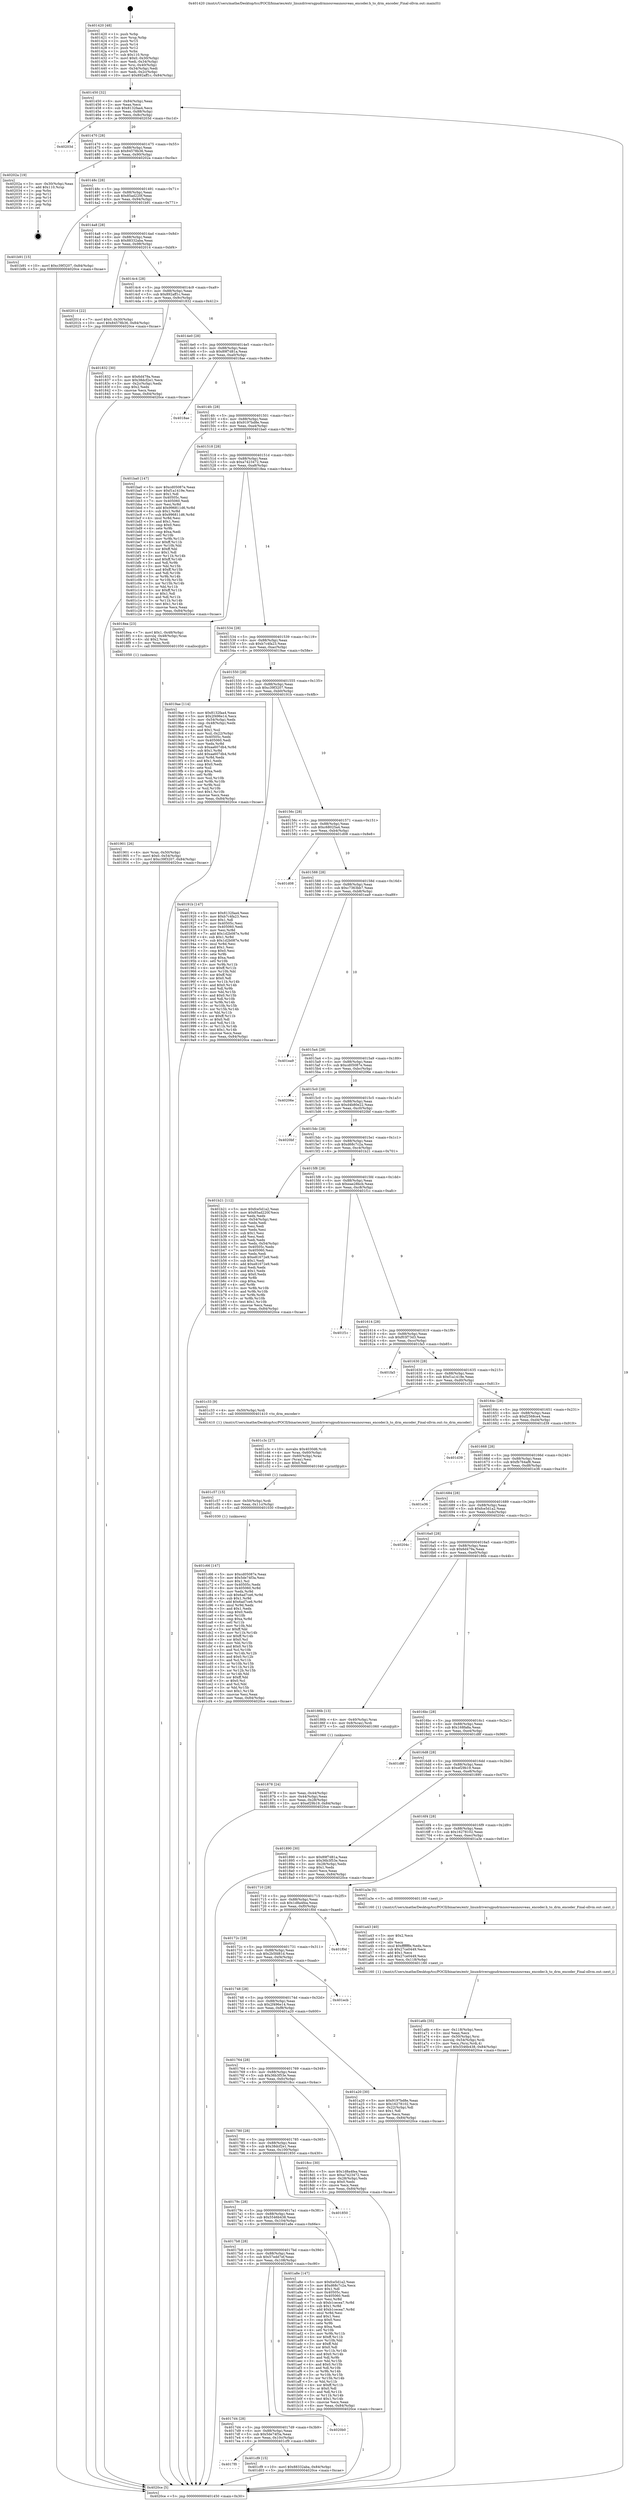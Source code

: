 digraph "0x401420" {
  label = "0x401420 (/mnt/c/Users/mathe/Desktop/tcc/POCII/binaries/extr_linuxdriversgpudrmnouveaunouveau_encoder.h_to_drm_encoder_Final-ollvm.out::main(0))"
  labelloc = "t"
  node[shape=record]

  Entry [label="",width=0.3,height=0.3,shape=circle,fillcolor=black,style=filled]
  "0x401450" [label="{
     0x401450 [32]\l
     | [instrs]\l
     &nbsp;&nbsp;0x401450 \<+6\>: mov -0x84(%rbp),%eax\l
     &nbsp;&nbsp;0x401456 \<+2\>: mov %eax,%ecx\l
     &nbsp;&nbsp;0x401458 \<+6\>: sub $0x8132faa4,%ecx\l
     &nbsp;&nbsp;0x40145e \<+6\>: mov %eax,-0x88(%rbp)\l
     &nbsp;&nbsp;0x401464 \<+6\>: mov %ecx,-0x8c(%rbp)\l
     &nbsp;&nbsp;0x40146a \<+6\>: je 000000000040203d \<main+0xc1d\>\l
  }"]
  "0x40203d" [label="{
     0x40203d\l
  }", style=dashed]
  "0x401470" [label="{
     0x401470 [28]\l
     | [instrs]\l
     &nbsp;&nbsp;0x401470 \<+5\>: jmp 0000000000401475 \<main+0x55\>\l
     &nbsp;&nbsp;0x401475 \<+6\>: mov -0x88(%rbp),%eax\l
     &nbsp;&nbsp;0x40147b \<+5\>: sub $0x84578b36,%eax\l
     &nbsp;&nbsp;0x401480 \<+6\>: mov %eax,-0x90(%rbp)\l
     &nbsp;&nbsp;0x401486 \<+6\>: je 000000000040202a \<main+0xc0a\>\l
  }"]
  Exit [label="",width=0.3,height=0.3,shape=circle,fillcolor=black,style=filled,peripheries=2]
  "0x40202a" [label="{
     0x40202a [19]\l
     | [instrs]\l
     &nbsp;&nbsp;0x40202a \<+3\>: mov -0x30(%rbp),%eax\l
     &nbsp;&nbsp;0x40202d \<+7\>: add $0x110,%rsp\l
     &nbsp;&nbsp;0x402034 \<+1\>: pop %rbx\l
     &nbsp;&nbsp;0x402035 \<+2\>: pop %r12\l
     &nbsp;&nbsp;0x402037 \<+2\>: pop %r14\l
     &nbsp;&nbsp;0x402039 \<+2\>: pop %r15\l
     &nbsp;&nbsp;0x40203b \<+1\>: pop %rbp\l
     &nbsp;&nbsp;0x40203c \<+1\>: ret\l
  }"]
  "0x40148c" [label="{
     0x40148c [28]\l
     | [instrs]\l
     &nbsp;&nbsp;0x40148c \<+5\>: jmp 0000000000401491 \<main+0x71\>\l
     &nbsp;&nbsp;0x401491 \<+6\>: mov -0x88(%rbp),%eax\l
     &nbsp;&nbsp;0x401497 \<+5\>: sub $0x85ad220f,%eax\l
     &nbsp;&nbsp;0x40149c \<+6\>: mov %eax,-0x94(%rbp)\l
     &nbsp;&nbsp;0x4014a2 \<+6\>: je 0000000000401b91 \<main+0x771\>\l
  }"]
  "0x4017f0" [label="{
     0x4017f0\l
  }", style=dashed]
  "0x401b91" [label="{
     0x401b91 [15]\l
     | [instrs]\l
     &nbsp;&nbsp;0x401b91 \<+10\>: movl $0xc39f3207,-0x84(%rbp)\l
     &nbsp;&nbsp;0x401b9b \<+5\>: jmp 00000000004020ce \<main+0xcae\>\l
  }"]
  "0x4014a8" [label="{
     0x4014a8 [28]\l
     | [instrs]\l
     &nbsp;&nbsp;0x4014a8 \<+5\>: jmp 00000000004014ad \<main+0x8d\>\l
     &nbsp;&nbsp;0x4014ad \<+6\>: mov -0x88(%rbp),%eax\l
     &nbsp;&nbsp;0x4014b3 \<+5\>: sub $0x88332aba,%eax\l
     &nbsp;&nbsp;0x4014b8 \<+6\>: mov %eax,-0x98(%rbp)\l
     &nbsp;&nbsp;0x4014be \<+6\>: je 0000000000402014 \<main+0xbf4\>\l
  }"]
  "0x401cf9" [label="{
     0x401cf9 [15]\l
     | [instrs]\l
     &nbsp;&nbsp;0x401cf9 \<+10\>: movl $0x88332aba,-0x84(%rbp)\l
     &nbsp;&nbsp;0x401d03 \<+5\>: jmp 00000000004020ce \<main+0xcae\>\l
  }"]
  "0x402014" [label="{
     0x402014 [22]\l
     | [instrs]\l
     &nbsp;&nbsp;0x402014 \<+7\>: movl $0x0,-0x30(%rbp)\l
     &nbsp;&nbsp;0x40201b \<+10\>: movl $0x84578b36,-0x84(%rbp)\l
     &nbsp;&nbsp;0x402025 \<+5\>: jmp 00000000004020ce \<main+0xcae\>\l
  }"]
  "0x4014c4" [label="{
     0x4014c4 [28]\l
     | [instrs]\l
     &nbsp;&nbsp;0x4014c4 \<+5\>: jmp 00000000004014c9 \<main+0xa9\>\l
     &nbsp;&nbsp;0x4014c9 \<+6\>: mov -0x88(%rbp),%eax\l
     &nbsp;&nbsp;0x4014cf \<+5\>: sub $0x892aff1c,%eax\l
     &nbsp;&nbsp;0x4014d4 \<+6\>: mov %eax,-0x9c(%rbp)\l
     &nbsp;&nbsp;0x4014da \<+6\>: je 0000000000401832 \<main+0x412\>\l
  }"]
  "0x4017d4" [label="{
     0x4017d4 [28]\l
     | [instrs]\l
     &nbsp;&nbsp;0x4017d4 \<+5\>: jmp 00000000004017d9 \<main+0x3b9\>\l
     &nbsp;&nbsp;0x4017d9 \<+6\>: mov -0x88(%rbp),%eax\l
     &nbsp;&nbsp;0x4017df \<+5\>: sub $0x5de74f3a,%eax\l
     &nbsp;&nbsp;0x4017e4 \<+6\>: mov %eax,-0x10c(%rbp)\l
     &nbsp;&nbsp;0x4017ea \<+6\>: je 0000000000401cf9 \<main+0x8d9\>\l
  }"]
  "0x401832" [label="{
     0x401832 [30]\l
     | [instrs]\l
     &nbsp;&nbsp;0x401832 \<+5\>: mov $0x6d479a,%eax\l
     &nbsp;&nbsp;0x401837 \<+5\>: mov $0x38dcf2e1,%ecx\l
     &nbsp;&nbsp;0x40183c \<+3\>: mov -0x2c(%rbp),%edx\l
     &nbsp;&nbsp;0x40183f \<+3\>: cmp $0x2,%edx\l
     &nbsp;&nbsp;0x401842 \<+3\>: cmovne %ecx,%eax\l
     &nbsp;&nbsp;0x401845 \<+6\>: mov %eax,-0x84(%rbp)\l
     &nbsp;&nbsp;0x40184b \<+5\>: jmp 00000000004020ce \<main+0xcae\>\l
  }"]
  "0x4014e0" [label="{
     0x4014e0 [28]\l
     | [instrs]\l
     &nbsp;&nbsp;0x4014e0 \<+5\>: jmp 00000000004014e5 \<main+0xc5\>\l
     &nbsp;&nbsp;0x4014e5 \<+6\>: mov -0x88(%rbp),%eax\l
     &nbsp;&nbsp;0x4014eb \<+5\>: sub $0x89f7d81a,%eax\l
     &nbsp;&nbsp;0x4014f0 \<+6\>: mov %eax,-0xa0(%rbp)\l
     &nbsp;&nbsp;0x4014f6 \<+6\>: je 00000000004018ae \<main+0x48e\>\l
  }"]
  "0x4020ce" [label="{
     0x4020ce [5]\l
     | [instrs]\l
     &nbsp;&nbsp;0x4020ce \<+5\>: jmp 0000000000401450 \<main+0x30\>\l
  }"]
  "0x401420" [label="{
     0x401420 [48]\l
     | [instrs]\l
     &nbsp;&nbsp;0x401420 \<+1\>: push %rbp\l
     &nbsp;&nbsp;0x401421 \<+3\>: mov %rsp,%rbp\l
     &nbsp;&nbsp;0x401424 \<+2\>: push %r15\l
     &nbsp;&nbsp;0x401426 \<+2\>: push %r14\l
     &nbsp;&nbsp;0x401428 \<+2\>: push %r12\l
     &nbsp;&nbsp;0x40142a \<+1\>: push %rbx\l
     &nbsp;&nbsp;0x40142b \<+7\>: sub $0x110,%rsp\l
     &nbsp;&nbsp;0x401432 \<+7\>: movl $0x0,-0x30(%rbp)\l
     &nbsp;&nbsp;0x401439 \<+3\>: mov %edi,-0x34(%rbp)\l
     &nbsp;&nbsp;0x40143c \<+4\>: mov %rsi,-0x40(%rbp)\l
     &nbsp;&nbsp;0x401440 \<+3\>: mov -0x34(%rbp),%edi\l
     &nbsp;&nbsp;0x401443 \<+3\>: mov %edi,-0x2c(%rbp)\l
     &nbsp;&nbsp;0x401446 \<+10\>: movl $0x892aff1c,-0x84(%rbp)\l
  }"]
  "0x4020b0" [label="{
     0x4020b0\l
  }", style=dashed]
  "0x4018ae" [label="{
     0x4018ae\l
  }", style=dashed]
  "0x4014fc" [label="{
     0x4014fc [28]\l
     | [instrs]\l
     &nbsp;&nbsp;0x4014fc \<+5\>: jmp 0000000000401501 \<main+0xe1\>\l
     &nbsp;&nbsp;0x401501 \<+6\>: mov -0x88(%rbp),%eax\l
     &nbsp;&nbsp;0x401507 \<+5\>: sub $0x9197bd8e,%eax\l
     &nbsp;&nbsp;0x40150c \<+6\>: mov %eax,-0xa4(%rbp)\l
     &nbsp;&nbsp;0x401512 \<+6\>: je 0000000000401ba0 \<main+0x780\>\l
  }"]
  "0x401c66" [label="{
     0x401c66 [147]\l
     | [instrs]\l
     &nbsp;&nbsp;0x401c66 \<+5\>: mov $0xcd05087e,%eax\l
     &nbsp;&nbsp;0x401c6b \<+5\>: mov $0x5de74f3a,%esi\l
     &nbsp;&nbsp;0x401c70 \<+2\>: mov $0x1,%cl\l
     &nbsp;&nbsp;0x401c72 \<+7\>: mov 0x40505c,%edx\l
     &nbsp;&nbsp;0x401c79 \<+8\>: mov 0x405060,%r8d\l
     &nbsp;&nbsp;0x401c81 \<+3\>: mov %edx,%r9d\l
     &nbsp;&nbsp;0x401c84 \<+7\>: sub $0x6ad7ce6,%r9d\l
     &nbsp;&nbsp;0x401c8b \<+4\>: sub $0x1,%r9d\l
     &nbsp;&nbsp;0x401c8f \<+7\>: add $0x6ad7ce6,%r9d\l
     &nbsp;&nbsp;0x401c96 \<+4\>: imul %r9d,%edx\l
     &nbsp;&nbsp;0x401c9a \<+3\>: and $0x1,%edx\l
     &nbsp;&nbsp;0x401c9d \<+3\>: cmp $0x0,%edx\l
     &nbsp;&nbsp;0x401ca0 \<+4\>: sete %r10b\l
     &nbsp;&nbsp;0x401ca4 \<+4\>: cmp $0xa,%r8d\l
     &nbsp;&nbsp;0x401ca8 \<+4\>: setl %r11b\l
     &nbsp;&nbsp;0x401cac \<+3\>: mov %r10b,%bl\l
     &nbsp;&nbsp;0x401caf \<+3\>: xor $0xff,%bl\l
     &nbsp;&nbsp;0x401cb2 \<+3\>: mov %r11b,%r14b\l
     &nbsp;&nbsp;0x401cb5 \<+4\>: xor $0xff,%r14b\l
     &nbsp;&nbsp;0x401cb9 \<+3\>: xor $0x0,%cl\l
     &nbsp;&nbsp;0x401cbc \<+3\>: mov %bl,%r15b\l
     &nbsp;&nbsp;0x401cbf \<+4\>: and $0x0,%r15b\l
     &nbsp;&nbsp;0x401cc3 \<+3\>: and %cl,%r10b\l
     &nbsp;&nbsp;0x401cc6 \<+3\>: mov %r14b,%r12b\l
     &nbsp;&nbsp;0x401cc9 \<+4\>: and $0x0,%r12b\l
     &nbsp;&nbsp;0x401ccd \<+3\>: and %cl,%r11b\l
     &nbsp;&nbsp;0x401cd0 \<+3\>: or %r10b,%r15b\l
     &nbsp;&nbsp;0x401cd3 \<+3\>: or %r11b,%r12b\l
     &nbsp;&nbsp;0x401cd6 \<+3\>: xor %r12b,%r15b\l
     &nbsp;&nbsp;0x401cd9 \<+3\>: or %r14b,%bl\l
     &nbsp;&nbsp;0x401cdc \<+3\>: xor $0xff,%bl\l
     &nbsp;&nbsp;0x401cdf \<+3\>: or $0x0,%cl\l
     &nbsp;&nbsp;0x401ce2 \<+2\>: and %cl,%bl\l
     &nbsp;&nbsp;0x401ce4 \<+3\>: or %bl,%r15b\l
     &nbsp;&nbsp;0x401ce7 \<+4\>: test $0x1,%r15b\l
     &nbsp;&nbsp;0x401ceb \<+3\>: cmovne %esi,%eax\l
     &nbsp;&nbsp;0x401cee \<+6\>: mov %eax,-0x84(%rbp)\l
     &nbsp;&nbsp;0x401cf4 \<+5\>: jmp 00000000004020ce \<main+0xcae\>\l
  }"]
  "0x401ba0" [label="{
     0x401ba0 [147]\l
     | [instrs]\l
     &nbsp;&nbsp;0x401ba0 \<+5\>: mov $0xcd05087e,%eax\l
     &nbsp;&nbsp;0x401ba5 \<+5\>: mov $0xf1a1419e,%ecx\l
     &nbsp;&nbsp;0x401baa \<+2\>: mov $0x1,%dl\l
     &nbsp;&nbsp;0x401bac \<+7\>: mov 0x40505c,%esi\l
     &nbsp;&nbsp;0x401bb3 \<+7\>: mov 0x405060,%edi\l
     &nbsp;&nbsp;0x401bba \<+3\>: mov %esi,%r8d\l
     &nbsp;&nbsp;0x401bbd \<+7\>: add $0x996811d6,%r8d\l
     &nbsp;&nbsp;0x401bc4 \<+4\>: sub $0x1,%r8d\l
     &nbsp;&nbsp;0x401bc8 \<+7\>: sub $0x996811d6,%r8d\l
     &nbsp;&nbsp;0x401bcf \<+4\>: imul %r8d,%esi\l
     &nbsp;&nbsp;0x401bd3 \<+3\>: and $0x1,%esi\l
     &nbsp;&nbsp;0x401bd6 \<+3\>: cmp $0x0,%esi\l
     &nbsp;&nbsp;0x401bd9 \<+4\>: sete %r9b\l
     &nbsp;&nbsp;0x401bdd \<+3\>: cmp $0xa,%edi\l
     &nbsp;&nbsp;0x401be0 \<+4\>: setl %r10b\l
     &nbsp;&nbsp;0x401be4 \<+3\>: mov %r9b,%r11b\l
     &nbsp;&nbsp;0x401be7 \<+4\>: xor $0xff,%r11b\l
     &nbsp;&nbsp;0x401beb \<+3\>: mov %r10b,%bl\l
     &nbsp;&nbsp;0x401bee \<+3\>: xor $0xff,%bl\l
     &nbsp;&nbsp;0x401bf1 \<+3\>: xor $0x1,%dl\l
     &nbsp;&nbsp;0x401bf4 \<+3\>: mov %r11b,%r14b\l
     &nbsp;&nbsp;0x401bf7 \<+4\>: and $0xff,%r14b\l
     &nbsp;&nbsp;0x401bfb \<+3\>: and %dl,%r9b\l
     &nbsp;&nbsp;0x401bfe \<+3\>: mov %bl,%r15b\l
     &nbsp;&nbsp;0x401c01 \<+4\>: and $0xff,%r15b\l
     &nbsp;&nbsp;0x401c05 \<+3\>: and %dl,%r10b\l
     &nbsp;&nbsp;0x401c08 \<+3\>: or %r9b,%r14b\l
     &nbsp;&nbsp;0x401c0b \<+3\>: or %r10b,%r15b\l
     &nbsp;&nbsp;0x401c0e \<+3\>: xor %r15b,%r14b\l
     &nbsp;&nbsp;0x401c11 \<+3\>: or %bl,%r11b\l
     &nbsp;&nbsp;0x401c14 \<+4\>: xor $0xff,%r11b\l
     &nbsp;&nbsp;0x401c18 \<+3\>: or $0x1,%dl\l
     &nbsp;&nbsp;0x401c1b \<+3\>: and %dl,%r11b\l
     &nbsp;&nbsp;0x401c1e \<+3\>: or %r11b,%r14b\l
     &nbsp;&nbsp;0x401c21 \<+4\>: test $0x1,%r14b\l
     &nbsp;&nbsp;0x401c25 \<+3\>: cmovne %ecx,%eax\l
     &nbsp;&nbsp;0x401c28 \<+6\>: mov %eax,-0x84(%rbp)\l
     &nbsp;&nbsp;0x401c2e \<+5\>: jmp 00000000004020ce \<main+0xcae\>\l
  }"]
  "0x401518" [label="{
     0x401518 [28]\l
     | [instrs]\l
     &nbsp;&nbsp;0x401518 \<+5\>: jmp 000000000040151d \<main+0xfd\>\l
     &nbsp;&nbsp;0x40151d \<+6\>: mov -0x88(%rbp),%eax\l
     &nbsp;&nbsp;0x401523 \<+5\>: sub $0xa7423472,%eax\l
     &nbsp;&nbsp;0x401528 \<+6\>: mov %eax,-0xa8(%rbp)\l
     &nbsp;&nbsp;0x40152e \<+6\>: je 00000000004018ea \<main+0x4ca\>\l
  }"]
  "0x401c57" [label="{
     0x401c57 [15]\l
     | [instrs]\l
     &nbsp;&nbsp;0x401c57 \<+4\>: mov -0x50(%rbp),%rdi\l
     &nbsp;&nbsp;0x401c5b \<+6\>: mov %eax,-0x11c(%rbp)\l
     &nbsp;&nbsp;0x401c61 \<+5\>: call 0000000000401030 \<free@plt\>\l
     | [calls]\l
     &nbsp;&nbsp;0x401030 \{1\} (unknown)\l
  }"]
  "0x4018ea" [label="{
     0x4018ea [23]\l
     | [instrs]\l
     &nbsp;&nbsp;0x4018ea \<+7\>: movl $0x1,-0x48(%rbp)\l
     &nbsp;&nbsp;0x4018f1 \<+4\>: movslq -0x48(%rbp),%rax\l
     &nbsp;&nbsp;0x4018f5 \<+4\>: shl $0x2,%rax\l
     &nbsp;&nbsp;0x4018f9 \<+3\>: mov %rax,%rdi\l
     &nbsp;&nbsp;0x4018fc \<+5\>: call 0000000000401050 \<malloc@plt\>\l
     | [calls]\l
     &nbsp;&nbsp;0x401050 \{1\} (unknown)\l
  }"]
  "0x401534" [label="{
     0x401534 [28]\l
     | [instrs]\l
     &nbsp;&nbsp;0x401534 \<+5\>: jmp 0000000000401539 \<main+0x119\>\l
     &nbsp;&nbsp;0x401539 \<+6\>: mov -0x88(%rbp),%eax\l
     &nbsp;&nbsp;0x40153f \<+5\>: sub $0xb7c4fa23,%eax\l
     &nbsp;&nbsp;0x401544 \<+6\>: mov %eax,-0xac(%rbp)\l
     &nbsp;&nbsp;0x40154a \<+6\>: je 00000000004019ae \<main+0x58e\>\l
  }"]
  "0x401c3c" [label="{
     0x401c3c [27]\l
     | [instrs]\l
     &nbsp;&nbsp;0x401c3c \<+10\>: movabs $0x4030d6,%rdi\l
     &nbsp;&nbsp;0x401c46 \<+4\>: mov %rax,-0x60(%rbp)\l
     &nbsp;&nbsp;0x401c4a \<+4\>: mov -0x60(%rbp),%rax\l
     &nbsp;&nbsp;0x401c4e \<+2\>: mov (%rax),%esi\l
     &nbsp;&nbsp;0x401c50 \<+2\>: mov $0x0,%al\l
     &nbsp;&nbsp;0x401c52 \<+5\>: call 0000000000401040 \<printf@plt\>\l
     | [calls]\l
     &nbsp;&nbsp;0x401040 \{1\} (unknown)\l
  }"]
  "0x4019ae" [label="{
     0x4019ae [114]\l
     | [instrs]\l
     &nbsp;&nbsp;0x4019ae \<+5\>: mov $0x8132faa4,%eax\l
     &nbsp;&nbsp;0x4019b3 \<+5\>: mov $0x2f496e14,%ecx\l
     &nbsp;&nbsp;0x4019b8 \<+3\>: mov -0x54(%rbp),%edx\l
     &nbsp;&nbsp;0x4019bb \<+3\>: cmp -0x48(%rbp),%edx\l
     &nbsp;&nbsp;0x4019be \<+4\>: setl %sil\l
     &nbsp;&nbsp;0x4019c2 \<+4\>: and $0x1,%sil\l
     &nbsp;&nbsp;0x4019c6 \<+4\>: mov %sil,-0x22(%rbp)\l
     &nbsp;&nbsp;0x4019ca \<+7\>: mov 0x40505c,%edx\l
     &nbsp;&nbsp;0x4019d1 \<+7\>: mov 0x405060,%edi\l
     &nbsp;&nbsp;0x4019d8 \<+3\>: mov %edx,%r8d\l
     &nbsp;&nbsp;0x4019db \<+7\>: sub $0xaa607db4,%r8d\l
     &nbsp;&nbsp;0x4019e2 \<+4\>: sub $0x1,%r8d\l
     &nbsp;&nbsp;0x4019e6 \<+7\>: add $0xaa607db4,%r8d\l
     &nbsp;&nbsp;0x4019ed \<+4\>: imul %r8d,%edx\l
     &nbsp;&nbsp;0x4019f1 \<+3\>: and $0x1,%edx\l
     &nbsp;&nbsp;0x4019f4 \<+3\>: cmp $0x0,%edx\l
     &nbsp;&nbsp;0x4019f7 \<+4\>: sete %sil\l
     &nbsp;&nbsp;0x4019fb \<+3\>: cmp $0xa,%edi\l
     &nbsp;&nbsp;0x4019fe \<+4\>: setl %r9b\l
     &nbsp;&nbsp;0x401a02 \<+3\>: mov %sil,%r10b\l
     &nbsp;&nbsp;0x401a05 \<+3\>: and %r9b,%r10b\l
     &nbsp;&nbsp;0x401a08 \<+3\>: xor %r9b,%sil\l
     &nbsp;&nbsp;0x401a0b \<+3\>: or %sil,%r10b\l
     &nbsp;&nbsp;0x401a0e \<+4\>: test $0x1,%r10b\l
     &nbsp;&nbsp;0x401a12 \<+3\>: cmovne %ecx,%eax\l
     &nbsp;&nbsp;0x401a15 \<+6\>: mov %eax,-0x84(%rbp)\l
     &nbsp;&nbsp;0x401a1b \<+5\>: jmp 00000000004020ce \<main+0xcae\>\l
  }"]
  "0x401550" [label="{
     0x401550 [28]\l
     | [instrs]\l
     &nbsp;&nbsp;0x401550 \<+5\>: jmp 0000000000401555 \<main+0x135\>\l
     &nbsp;&nbsp;0x401555 \<+6\>: mov -0x88(%rbp),%eax\l
     &nbsp;&nbsp;0x40155b \<+5\>: sub $0xc39f3207,%eax\l
     &nbsp;&nbsp;0x401560 \<+6\>: mov %eax,-0xb0(%rbp)\l
     &nbsp;&nbsp;0x401566 \<+6\>: je 000000000040191b \<main+0x4fb\>\l
  }"]
  "0x4017b8" [label="{
     0x4017b8 [28]\l
     | [instrs]\l
     &nbsp;&nbsp;0x4017b8 \<+5\>: jmp 00000000004017bd \<main+0x39d\>\l
     &nbsp;&nbsp;0x4017bd \<+6\>: mov -0x88(%rbp),%eax\l
     &nbsp;&nbsp;0x4017c3 \<+5\>: sub $0x57edd7ef,%eax\l
     &nbsp;&nbsp;0x4017c8 \<+6\>: mov %eax,-0x108(%rbp)\l
     &nbsp;&nbsp;0x4017ce \<+6\>: je 00000000004020b0 \<main+0xc90\>\l
  }"]
  "0x40191b" [label="{
     0x40191b [147]\l
     | [instrs]\l
     &nbsp;&nbsp;0x40191b \<+5\>: mov $0x8132faa4,%eax\l
     &nbsp;&nbsp;0x401920 \<+5\>: mov $0xb7c4fa23,%ecx\l
     &nbsp;&nbsp;0x401925 \<+2\>: mov $0x1,%dl\l
     &nbsp;&nbsp;0x401927 \<+7\>: mov 0x40505c,%esi\l
     &nbsp;&nbsp;0x40192e \<+7\>: mov 0x405060,%edi\l
     &nbsp;&nbsp;0x401935 \<+3\>: mov %esi,%r8d\l
     &nbsp;&nbsp;0x401938 \<+7\>: add $0x1d2b087e,%r8d\l
     &nbsp;&nbsp;0x40193f \<+4\>: sub $0x1,%r8d\l
     &nbsp;&nbsp;0x401943 \<+7\>: sub $0x1d2b087e,%r8d\l
     &nbsp;&nbsp;0x40194a \<+4\>: imul %r8d,%esi\l
     &nbsp;&nbsp;0x40194e \<+3\>: and $0x1,%esi\l
     &nbsp;&nbsp;0x401951 \<+3\>: cmp $0x0,%esi\l
     &nbsp;&nbsp;0x401954 \<+4\>: sete %r9b\l
     &nbsp;&nbsp;0x401958 \<+3\>: cmp $0xa,%edi\l
     &nbsp;&nbsp;0x40195b \<+4\>: setl %r10b\l
     &nbsp;&nbsp;0x40195f \<+3\>: mov %r9b,%r11b\l
     &nbsp;&nbsp;0x401962 \<+4\>: xor $0xff,%r11b\l
     &nbsp;&nbsp;0x401966 \<+3\>: mov %r10b,%bl\l
     &nbsp;&nbsp;0x401969 \<+3\>: xor $0xff,%bl\l
     &nbsp;&nbsp;0x40196c \<+3\>: xor $0x0,%dl\l
     &nbsp;&nbsp;0x40196f \<+3\>: mov %r11b,%r14b\l
     &nbsp;&nbsp;0x401972 \<+4\>: and $0x0,%r14b\l
     &nbsp;&nbsp;0x401976 \<+3\>: and %dl,%r9b\l
     &nbsp;&nbsp;0x401979 \<+3\>: mov %bl,%r15b\l
     &nbsp;&nbsp;0x40197c \<+4\>: and $0x0,%r15b\l
     &nbsp;&nbsp;0x401980 \<+3\>: and %dl,%r10b\l
     &nbsp;&nbsp;0x401983 \<+3\>: or %r9b,%r14b\l
     &nbsp;&nbsp;0x401986 \<+3\>: or %r10b,%r15b\l
     &nbsp;&nbsp;0x401989 \<+3\>: xor %r15b,%r14b\l
     &nbsp;&nbsp;0x40198c \<+3\>: or %bl,%r11b\l
     &nbsp;&nbsp;0x40198f \<+4\>: xor $0xff,%r11b\l
     &nbsp;&nbsp;0x401993 \<+3\>: or $0x0,%dl\l
     &nbsp;&nbsp;0x401996 \<+3\>: and %dl,%r11b\l
     &nbsp;&nbsp;0x401999 \<+3\>: or %r11b,%r14b\l
     &nbsp;&nbsp;0x40199c \<+4\>: test $0x1,%r14b\l
     &nbsp;&nbsp;0x4019a0 \<+3\>: cmovne %ecx,%eax\l
     &nbsp;&nbsp;0x4019a3 \<+6\>: mov %eax,-0x84(%rbp)\l
     &nbsp;&nbsp;0x4019a9 \<+5\>: jmp 00000000004020ce \<main+0xcae\>\l
  }"]
  "0x40156c" [label="{
     0x40156c [28]\l
     | [instrs]\l
     &nbsp;&nbsp;0x40156c \<+5\>: jmp 0000000000401571 \<main+0x151\>\l
     &nbsp;&nbsp;0x401571 \<+6\>: mov -0x88(%rbp),%eax\l
     &nbsp;&nbsp;0x401577 \<+5\>: sub $0xc68025a4,%eax\l
     &nbsp;&nbsp;0x40157c \<+6\>: mov %eax,-0xb4(%rbp)\l
     &nbsp;&nbsp;0x401582 \<+6\>: je 0000000000401d08 \<main+0x8e8\>\l
  }"]
  "0x401a8e" [label="{
     0x401a8e [147]\l
     | [instrs]\l
     &nbsp;&nbsp;0x401a8e \<+5\>: mov $0xfce5d1a2,%eax\l
     &nbsp;&nbsp;0x401a93 \<+5\>: mov $0xd68c7c2a,%ecx\l
     &nbsp;&nbsp;0x401a98 \<+2\>: mov $0x1,%dl\l
     &nbsp;&nbsp;0x401a9a \<+7\>: mov 0x40505c,%esi\l
     &nbsp;&nbsp;0x401aa1 \<+7\>: mov 0x405060,%edi\l
     &nbsp;&nbsp;0x401aa8 \<+3\>: mov %esi,%r8d\l
     &nbsp;&nbsp;0x401aab \<+7\>: sub $0xb1cecea7,%r8d\l
     &nbsp;&nbsp;0x401ab2 \<+4\>: sub $0x1,%r8d\l
     &nbsp;&nbsp;0x401ab6 \<+7\>: add $0xb1cecea7,%r8d\l
     &nbsp;&nbsp;0x401abd \<+4\>: imul %r8d,%esi\l
     &nbsp;&nbsp;0x401ac1 \<+3\>: and $0x1,%esi\l
     &nbsp;&nbsp;0x401ac4 \<+3\>: cmp $0x0,%esi\l
     &nbsp;&nbsp;0x401ac7 \<+4\>: sete %r9b\l
     &nbsp;&nbsp;0x401acb \<+3\>: cmp $0xa,%edi\l
     &nbsp;&nbsp;0x401ace \<+4\>: setl %r10b\l
     &nbsp;&nbsp;0x401ad2 \<+3\>: mov %r9b,%r11b\l
     &nbsp;&nbsp;0x401ad5 \<+4\>: xor $0xff,%r11b\l
     &nbsp;&nbsp;0x401ad9 \<+3\>: mov %r10b,%bl\l
     &nbsp;&nbsp;0x401adc \<+3\>: xor $0xff,%bl\l
     &nbsp;&nbsp;0x401adf \<+3\>: xor $0x0,%dl\l
     &nbsp;&nbsp;0x401ae2 \<+3\>: mov %r11b,%r14b\l
     &nbsp;&nbsp;0x401ae5 \<+4\>: and $0x0,%r14b\l
     &nbsp;&nbsp;0x401ae9 \<+3\>: and %dl,%r9b\l
     &nbsp;&nbsp;0x401aec \<+3\>: mov %bl,%r15b\l
     &nbsp;&nbsp;0x401aef \<+4\>: and $0x0,%r15b\l
     &nbsp;&nbsp;0x401af3 \<+3\>: and %dl,%r10b\l
     &nbsp;&nbsp;0x401af6 \<+3\>: or %r9b,%r14b\l
     &nbsp;&nbsp;0x401af9 \<+3\>: or %r10b,%r15b\l
     &nbsp;&nbsp;0x401afc \<+3\>: xor %r15b,%r14b\l
     &nbsp;&nbsp;0x401aff \<+3\>: or %bl,%r11b\l
     &nbsp;&nbsp;0x401b02 \<+4\>: xor $0xff,%r11b\l
     &nbsp;&nbsp;0x401b06 \<+3\>: or $0x0,%dl\l
     &nbsp;&nbsp;0x401b09 \<+3\>: and %dl,%r11b\l
     &nbsp;&nbsp;0x401b0c \<+3\>: or %r11b,%r14b\l
     &nbsp;&nbsp;0x401b0f \<+4\>: test $0x1,%r14b\l
     &nbsp;&nbsp;0x401b13 \<+3\>: cmovne %ecx,%eax\l
     &nbsp;&nbsp;0x401b16 \<+6\>: mov %eax,-0x84(%rbp)\l
     &nbsp;&nbsp;0x401b1c \<+5\>: jmp 00000000004020ce \<main+0xcae\>\l
  }"]
  "0x401d08" [label="{
     0x401d08\l
  }", style=dashed]
  "0x401588" [label="{
     0x401588 [28]\l
     | [instrs]\l
     &nbsp;&nbsp;0x401588 \<+5\>: jmp 000000000040158d \<main+0x16d\>\l
     &nbsp;&nbsp;0x40158d \<+6\>: mov -0x88(%rbp),%eax\l
     &nbsp;&nbsp;0x401593 \<+5\>: sub $0xc7363bb7,%eax\l
     &nbsp;&nbsp;0x401598 \<+6\>: mov %eax,-0xb8(%rbp)\l
     &nbsp;&nbsp;0x40159e \<+6\>: je 0000000000401ea9 \<main+0xa89\>\l
  }"]
  "0x40179c" [label="{
     0x40179c [28]\l
     | [instrs]\l
     &nbsp;&nbsp;0x40179c \<+5\>: jmp 00000000004017a1 \<main+0x381\>\l
     &nbsp;&nbsp;0x4017a1 \<+6\>: mov -0x88(%rbp),%eax\l
     &nbsp;&nbsp;0x4017a7 \<+5\>: sub $0x5546b438,%eax\l
     &nbsp;&nbsp;0x4017ac \<+6\>: mov %eax,-0x104(%rbp)\l
     &nbsp;&nbsp;0x4017b2 \<+6\>: je 0000000000401a8e \<main+0x66e\>\l
  }"]
  "0x401ea9" [label="{
     0x401ea9\l
  }", style=dashed]
  "0x4015a4" [label="{
     0x4015a4 [28]\l
     | [instrs]\l
     &nbsp;&nbsp;0x4015a4 \<+5\>: jmp 00000000004015a9 \<main+0x189\>\l
     &nbsp;&nbsp;0x4015a9 \<+6\>: mov -0x88(%rbp),%eax\l
     &nbsp;&nbsp;0x4015af \<+5\>: sub $0xcd05087e,%eax\l
     &nbsp;&nbsp;0x4015b4 \<+6\>: mov %eax,-0xbc(%rbp)\l
     &nbsp;&nbsp;0x4015ba \<+6\>: je 000000000040206e \<main+0xc4e\>\l
  }"]
  "0x401850" [label="{
     0x401850\l
  }", style=dashed]
  "0x40206e" [label="{
     0x40206e\l
  }", style=dashed]
  "0x4015c0" [label="{
     0x4015c0 [28]\l
     | [instrs]\l
     &nbsp;&nbsp;0x4015c0 \<+5\>: jmp 00000000004015c5 \<main+0x1a5\>\l
     &nbsp;&nbsp;0x4015c5 \<+6\>: mov -0x88(%rbp),%eax\l
     &nbsp;&nbsp;0x4015cb \<+5\>: sub $0xd4b80e22,%eax\l
     &nbsp;&nbsp;0x4015d0 \<+6\>: mov %eax,-0xc0(%rbp)\l
     &nbsp;&nbsp;0x4015d6 \<+6\>: je 00000000004020bf \<main+0xc9f\>\l
  }"]
  "0x401a6b" [label="{
     0x401a6b [35]\l
     | [instrs]\l
     &nbsp;&nbsp;0x401a6b \<+6\>: mov -0x118(%rbp),%ecx\l
     &nbsp;&nbsp;0x401a71 \<+3\>: imul %eax,%ecx\l
     &nbsp;&nbsp;0x401a74 \<+4\>: mov -0x50(%rbp),%rsi\l
     &nbsp;&nbsp;0x401a78 \<+4\>: movslq -0x54(%rbp),%rdi\l
     &nbsp;&nbsp;0x401a7c \<+3\>: mov %ecx,(%rsi,%rdi,4)\l
     &nbsp;&nbsp;0x401a7f \<+10\>: movl $0x5546b438,-0x84(%rbp)\l
     &nbsp;&nbsp;0x401a89 \<+5\>: jmp 00000000004020ce \<main+0xcae\>\l
  }"]
  "0x4020bf" [label="{
     0x4020bf\l
  }", style=dashed]
  "0x4015dc" [label="{
     0x4015dc [28]\l
     | [instrs]\l
     &nbsp;&nbsp;0x4015dc \<+5\>: jmp 00000000004015e1 \<main+0x1c1\>\l
     &nbsp;&nbsp;0x4015e1 \<+6\>: mov -0x88(%rbp),%eax\l
     &nbsp;&nbsp;0x4015e7 \<+5\>: sub $0xd68c7c2a,%eax\l
     &nbsp;&nbsp;0x4015ec \<+6\>: mov %eax,-0xc4(%rbp)\l
     &nbsp;&nbsp;0x4015f2 \<+6\>: je 0000000000401b21 \<main+0x701\>\l
  }"]
  "0x401a43" [label="{
     0x401a43 [40]\l
     | [instrs]\l
     &nbsp;&nbsp;0x401a43 \<+5\>: mov $0x2,%ecx\l
     &nbsp;&nbsp;0x401a48 \<+1\>: cltd\l
     &nbsp;&nbsp;0x401a49 \<+2\>: idiv %ecx\l
     &nbsp;&nbsp;0x401a4b \<+6\>: imul $0xfffffffe,%edx,%ecx\l
     &nbsp;&nbsp;0x401a51 \<+6\>: sub $0x27ce0449,%ecx\l
     &nbsp;&nbsp;0x401a57 \<+3\>: add $0x1,%ecx\l
     &nbsp;&nbsp;0x401a5a \<+6\>: add $0x27ce0449,%ecx\l
     &nbsp;&nbsp;0x401a60 \<+6\>: mov %ecx,-0x118(%rbp)\l
     &nbsp;&nbsp;0x401a66 \<+5\>: call 0000000000401160 \<next_i\>\l
     | [calls]\l
     &nbsp;&nbsp;0x401160 \{1\} (/mnt/c/Users/mathe/Desktop/tcc/POCII/binaries/extr_linuxdriversgpudrmnouveaunouveau_encoder.h_to_drm_encoder_Final-ollvm.out::next_i)\l
  }"]
  "0x401b21" [label="{
     0x401b21 [112]\l
     | [instrs]\l
     &nbsp;&nbsp;0x401b21 \<+5\>: mov $0xfce5d1a2,%eax\l
     &nbsp;&nbsp;0x401b26 \<+5\>: mov $0x85ad220f,%ecx\l
     &nbsp;&nbsp;0x401b2b \<+2\>: xor %edx,%edx\l
     &nbsp;&nbsp;0x401b2d \<+3\>: mov -0x54(%rbp),%esi\l
     &nbsp;&nbsp;0x401b30 \<+2\>: mov %edx,%edi\l
     &nbsp;&nbsp;0x401b32 \<+2\>: sub %esi,%edi\l
     &nbsp;&nbsp;0x401b34 \<+2\>: mov %edx,%esi\l
     &nbsp;&nbsp;0x401b36 \<+3\>: sub $0x1,%esi\l
     &nbsp;&nbsp;0x401b39 \<+2\>: add %esi,%edi\l
     &nbsp;&nbsp;0x401b3b \<+2\>: sub %edi,%edx\l
     &nbsp;&nbsp;0x401b3d \<+3\>: mov %edx,-0x54(%rbp)\l
     &nbsp;&nbsp;0x401b40 \<+7\>: mov 0x40505c,%edx\l
     &nbsp;&nbsp;0x401b47 \<+7\>: mov 0x405060,%esi\l
     &nbsp;&nbsp;0x401b4e \<+2\>: mov %edx,%edi\l
     &nbsp;&nbsp;0x401b50 \<+6\>: sub $0xe81672e9,%edi\l
     &nbsp;&nbsp;0x401b56 \<+3\>: sub $0x1,%edi\l
     &nbsp;&nbsp;0x401b59 \<+6\>: add $0xe81672e9,%edi\l
     &nbsp;&nbsp;0x401b5f \<+3\>: imul %edi,%edx\l
     &nbsp;&nbsp;0x401b62 \<+3\>: and $0x1,%edx\l
     &nbsp;&nbsp;0x401b65 \<+3\>: cmp $0x0,%edx\l
     &nbsp;&nbsp;0x401b68 \<+4\>: sete %r8b\l
     &nbsp;&nbsp;0x401b6c \<+3\>: cmp $0xa,%esi\l
     &nbsp;&nbsp;0x401b6f \<+4\>: setl %r9b\l
     &nbsp;&nbsp;0x401b73 \<+3\>: mov %r8b,%r10b\l
     &nbsp;&nbsp;0x401b76 \<+3\>: and %r9b,%r10b\l
     &nbsp;&nbsp;0x401b79 \<+3\>: xor %r9b,%r8b\l
     &nbsp;&nbsp;0x401b7c \<+3\>: or %r8b,%r10b\l
     &nbsp;&nbsp;0x401b7f \<+4\>: test $0x1,%r10b\l
     &nbsp;&nbsp;0x401b83 \<+3\>: cmovne %ecx,%eax\l
     &nbsp;&nbsp;0x401b86 \<+6\>: mov %eax,-0x84(%rbp)\l
     &nbsp;&nbsp;0x401b8c \<+5\>: jmp 00000000004020ce \<main+0xcae\>\l
  }"]
  "0x4015f8" [label="{
     0x4015f8 [28]\l
     | [instrs]\l
     &nbsp;&nbsp;0x4015f8 \<+5\>: jmp 00000000004015fd \<main+0x1dd\>\l
     &nbsp;&nbsp;0x4015fd \<+6\>: mov -0x88(%rbp),%eax\l
     &nbsp;&nbsp;0x401603 \<+5\>: sub $0xeae28bcb,%eax\l
     &nbsp;&nbsp;0x401608 \<+6\>: mov %eax,-0xc8(%rbp)\l
     &nbsp;&nbsp;0x40160e \<+6\>: je 0000000000401f1c \<main+0xafc\>\l
  }"]
  "0x401901" [label="{
     0x401901 [26]\l
     | [instrs]\l
     &nbsp;&nbsp;0x401901 \<+4\>: mov %rax,-0x50(%rbp)\l
     &nbsp;&nbsp;0x401905 \<+7\>: movl $0x0,-0x54(%rbp)\l
     &nbsp;&nbsp;0x40190c \<+10\>: movl $0xc39f3207,-0x84(%rbp)\l
     &nbsp;&nbsp;0x401916 \<+5\>: jmp 00000000004020ce \<main+0xcae\>\l
  }"]
  "0x401f1c" [label="{
     0x401f1c\l
  }", style=dashed]
  "0x401614" [label="{
     0x401614 [28]\l
     | [instrs]\l
     &nbsp;&nbsp;0x401614 \<+5\>: jmp 0000000000401619 \<main+0x1f9\>\l
     &nbsp;&nbsp;0x401619 \<+6\>: mov -0x88(%rbp),%eax\l
     &nbsp;&nbsp;0x40161f \<+5\>: sub $0xf03f73d3,%eax\l
     &nbsp;&nbsp;0x401624 \<+6\>: mov %eax,-0xcc(%rbp)\l
     &nbsp;&nbsp;0x40162a \<+6\>: je 0000000000401fa5 \<main+0xb85\>\l
  }"]
  "0x401780" [label="{
     0x401780 [28]\l
     | [instrs]\l
     &nbsp;&nbsp;0x401780 \<+5\>: jmp 0000000000401785 \<main+0x365\>\l
     &nbsp;&nbsp;0x401785 \<+6\>: mov -0x88(%rbp),%eax\l
     &nbsp;&nbsp;0x40178b \<+5\>: sub $0x38dcf2e1,%eax\l
     &nbsp;&nbsp;0x401790 \<+6\>: mov %eax,-0x100(%rbp)\l
     &nbsp;&nbsp;0x401796 \<+6\>: je 0000000000401850 \<main+0x430\>\l
  }"]
  "0x401fa5" [label="{
     0x401fa5\l
  }", style=dashed]
  "0x401630" [label="{
     0x401630 [28]\l
     | [instrs]\l
     &nbsp;&nbsp;0x401630 \<+5\>: jmp 0000000000401635 \<main+0x215\>\l
     &nbsp;&nbsp;0x401635 \<+6\>: mov -0x88(%rbp),%eax\l
     &nbsp;&nbsp;0x40163b \<+5\>: sub $0xf1a1419e,%eax\l
     &nbsp;&nbsp;0x401640 \<+6\>: mov %eax,-0xd0(%rbp)\l
     &nbsp;&nbsp;0x401646 \<+6\>: je 0000000000401c33 \<main+0x813\>\l
  }"]
  "0x4018cc" [label="{
     0x4018cc [30]\l
     | [instrs]\l
     &nbsp;&nbsp;0x4018cc \<+5\>: mov $0x1d8a4fea,%eax\l
     &nbsp;&nbsp;0x4018d1 \<+5\>: mov $0xa7423472,%ecx\l
     &nbsp;&nbsp;0x4018d6 \<+3\>: mov -0x28(%rbp),%edx\l
     &nbsp;&nbsp;0x4018d9 \<+3\>: cmp $0x0,%edx\l
     &nbsp;&nbsp;0x4018dc \<+3\>: cmove %ecx,%eax\l
     &nbsp;&nbsp;0x4018df \<+6\>: mov %eax,-0x84(%rbp)\l
     &nbsp;&nbsp;0x4018e5 \<+5\>: jmp 00000000004020ce \<main+0xcae\>\l
  }"]
  "0x401c33" [label="{
     0x401c33 [9]\l
     | [instrs]\l
     &nbsp;&nbsp;0x401c33 \<+4\>: mov -0x50(%rbp),%rdi\l
     &nbsp;&nbsp;0x401c37 \<+5\>: call 0000000000401410 \<to_drm_encoder\>\l
     | [calls]\l
     &nbsp;&nbsp;0x401410 \{1\} (/mnt/c/Users/mathe/Desktop/tcc/POCII/binaries/extr_linuxdriversgpudrmnouveaunouveau_encoder.h_to_drm_encoder_Final-ollvm.out::to_drm_encoder)\l
  }"]
  "0x40164c" [label="{
     0x40164c [28]\l
     | [instrs]\l
     &nbsp;&nbsp;0x40164c \<+5\>: jmp 0000000000401651 \<main+0x231\>\l
     &nbsp;&nbsp;0x401651 \<+6\>: mov -0x88(%rbp),%eax\l
     &nbsp;&nbsp;0x401657 \<+5\>: sub $0xf2568ce4,%eax\l
     &nbsp;&nbsp;0x40165c \<+6\>: mov %eax,-0xd4(%rbp)\l
     &nbsp;&nbsp;0x401662 \<+6\>: je 0000000000401d39 \<main+0x919\>\l
  }"]
  "0x401764" [label="{
     0x401764 [28]\l
     | [instrs]\l
     &nbsp;&nbsp;0x401764 \<+5\>: jmp 0000000000401769 \<main+0x349\>\l
     &nbsp;&nbsp;0x401769 \<+6\>: mov -0x88(%rbp),%eax\l
     &nbsp;&nbsp;0x40176f \<+5\>: sub $0x36b3f53e,%eax\l
     &nbsp;&nbsp;0x401774 \<+6\>: mov %eax,-0xfc(%rbp)\l
     &nbsp;&nbsp;0x40177a \<+6\>: je 00000000004018cc \<main+0x4ac\>\l
  }"]
  "0x401d39" [label="{
     0x401d39\l
  }", style=dashed]
  "0x401668" [label="{
     0x401668 [28]\l
     | [instrs]\l
     &nbsp;&nbsp;0x401668 \<+5\>: jmp 000000000040166d \<main+0x24d\>\l
     &nbsp;&nbsp;0x40166d \<+6\>: mov -0x88(%rbp),%eax\l
     &nbsp;&nbsp;0x401673 \<+5\>: sub $0xfb764af8,%eax\l
     &nbsp;&nbsp;0x401678 \<+6\>: mov %eax,-0xd8(%rbp)\l
     &nbsp;&nbsp;0x40167e \<+6\>: je 0000000000401e36 \<main+0xa16\>\l
  }"]
  "0x401a20" [label="{
     0x401a20 [30]\l
     | [instrs]\l
     &nbsp;&nbsp;0x401a20 \<+5\>: mov $0x9197bd8e,%eax\l
     &nbsp;&nbsp;0x401a25 \<+5\>: mov $0x16278102,%ecx\l
     &nbsp;&nbsp;0x401a2a \<+3\>: mov -0x22(%rbp),%dl\l
     &nbsp;&nbsp;0x401a2d \<+3\>: test $0x1,%dl\l
     &nbsp;&nbsp;0x401a30 \<+3\>: cmovne %ecx,%eax\l
     &nbsp;&nbsp;0x401a33 \<+6\>: mov %eax,-0x84(%rbp)\l
     &nbsp;&nbsp;0x401a39 \<+5\>: jmp 00000000004020ce \<main+0xcae\>\l
  }"]
  "0x401e36" [label="{
     0x401e36\l
  }", style=dashed]
  "0x401684" [label="{
     0x401684 [28]\l
     | [instrs]\l
     &nbsp;&nbsp;0x401684 \<+5\>: jmp 0000000000401689 \<main+0x269\>\l
     &nbsp;&nbsp;0x401689 \<+6\>: mov -0x88(%rbp),%eax\l
     &nbsp;&nbsp;0x40168f \<+5\>: sub $0xfce5d1a2,%eax\l
     &nbsp;&nbsp;0x401694 \<+6\>: mov %eax,-0xdc(%rbp)\l
     &nbsp;&nbsp;0x40169a \<+6\>: je 000000000040204c \<main+0xc2c\>\l
  }"]
  "0x401748" [label="{
     0x401748 [28]\l
     | [instrs]\l
     &nbsp;&nbsp;0x401748 \<+5\>: jmp 000000000040174d \<main+0x32d\>\l
     &nbsp;&nbsp;0x40174d \<+6\>: mov -0x88(%rbp),%eax\l
     &nbsp;&nbsp;0x401753 \<+5\>: sub $0x2f496e14,%eax\l
     &nbsp;&nbsp;0x401758 \<+6\>: mov %eax,-0xf8(%rbp)\l
     &nbsp;&nbsp;0x40175e \<+6\>: je 0000000000401a20 \<main+0x600\>\l
  }"]
  "0x40204c" [label="{
     0x40204c\l
  }", style=dashed]
  "0x4016a0" [label="{
     0x4016a0 [28]\l
     | [instrs]\l
     &nbsp;&nbsp;0x4016a0 \<+5\>: jmp 00000000004016a5 \<main+0x285\>\l
     &nbsp;&nbsp;0x4016a5 \<+6\>: mov -0x88(%rbp),%eax\l
     &nbsp;&nbsp;0x4016ab \<+5\>: sub $0x6d479a,%eax\l
     &nbsp;&nbsp;0x4016b0 \<+6\>: mov %eax,-0xe0(%rbp)\l
     &nbsp;&nbsp;0x4016b6 \<+6\>: je 000000000040186b \<main+0x44b\>\l
  }"]
  "0x401ecb" [label="{
     0x401ecb\l
  }", style=dashed]
  "0x40186b" [label="{
     0x40186b [13]\l
     | [instrs]\l
     &nbsp;&nbsp;0x40186b \<+4\>: mov -0x40(%rbp),%rax\l
     &nbsp;&nbsp;0x40186f \<+4\>: mov 0x8(%rax),%rdi\l
     &nbsp;&nbsp;0x401873 \<+5\>: call 0000000000401060 \<atoi@plt\>\l
     | [calls]\l
     &nbsp;&nbsp;0x401060 \{1\} (unknown)\l
  }"]
  "0x4016bc" [label="{
     0x4016bc [28]\l
     | [instrs]\l
     &nbsp;&nbsp;0x4016bc \<+5\>: jmp 00000000004016c1 \<main+0x2a1\>\l
     &nbsp;&nbsp;0x4016c1 \<+6\>: mov -0x88(%rbp),%eax\l
     &nbsp;&nbsp;0x4016c7 \<+5\>: sub $0x168fa8a,%eax\l
     &nbsp;&nbsp;0x4016cc \<+6\>: mov %eax,-0xe4(%rbp)\l
     &nbsp;&nbsp;0x4016d2 \<+6\>: je 0000000000401d8f \<main+0x96f\>\l
  }"]
  "0x401878" [label="{
     0x401878 [24]\l
     | [instrs]\l
     &nbsp;&nbsp;0x401878 \<+3\>: mov %eax,-0x44(%rbp)\l
     &nbsp;&nbsp;0x40187b \<+3\>: mov -0x44(%rbp),%eax\l
     &nbsp;&nbsp;0x40187e \<+3\>: mov %eax,-0x28(%rbp)\l
     &nbsp;&nbsp;0x401881 \<+10\>: movl $0xef29b19,-0x84(%rbp)\l
     &nbsp;&nbsp;0x40188b \<+5\>: jmp 00000000004020ce \<main+0xcae\>\l
  }"]
  "0x40172c" [label="{
     0x40172c [28]\l
     | [instrs]\l
     &nbsp;&nbsp;0x40172c \<+5\>: jmp 0000000000401731 \<main+0x311\>\l
     &nbsp;&nbsp;0x401731 \<+6\>: mov -0x88(%rbp),%eax\l
     &nbsp;&nbsp;0x401737 \<+5\>: sub $0x2b5fd81d,%eax\l
     &nbsp;&nbsp;0x40173c \<+6\>: mov %eax,-0xf4(%rbp)\l
     &nbsp;&nbsp;0x401742 \<+6\>: je 0000000000401ecb \<main+0xaab\>\l
  }"]
  "0x401d8f" [label="{
     0x401d8f\l
  }", style=dashed]
  "0x4016d8" [label="{
     0x4016d8 [28]\l
     | [instrs]\l
     &nbsp;&nbsp;0x4016d8 \<+5\>: jmp 00000000004016dd \<main+0x2bd\>\l
     &nbsp;&nbsp;0x4016dd \<+6\>: mov -0x88(%rbp),%eax\l
     &nbsp;&nbsp;0x4016e3 \<+5\>: sub $0xef29b19,%eax\l
     &nbsp;&nbsp;0x4016e8 \<+6\>: mov %eax,-0xe8(%rbp)\l
     &nbsp;&nbsp;0x4016ee \<+6\>: je 0000000000401890 \<main+0x470\>\l
  }"]
  "0x401f0d" [label="{
     0x401f0d\l
  }", style=dashed]
  "0x401890" [label="{
     0x401890 [30]\l
     | [instrs]\l
     &nbsp;&nbsp;0x401890 \<+5\>: mov $0x89f7d81a,%eax\l
     &nbsp;&nbsp;0x401895 \<+5\>: mov $0x36b3f53e,%ecx\l
     &nbsp;&nbsp;0x40189a \<+3\>: mov -0x28(%rbp),%edx\l
     &nbsp;&nbsp;0x40189d \<+3\>: cmp $0x1,%edx\l
     &nbsp;&nbsp;0x4018a0 \<+3\>: cmovl %ecx,%eax\l
     &nbsp;&nbsp;0x4018a3 \<+6\>: mov %eax,-0x84(%rbp)\l
     &nbsp;&nbsp;0x4018a9 \<+5\>: jmp 00000000004020ce \<main+0xcae\>\l
  }"]
  "0x4016f4" [label="{
     0x4016f4 [28]\l
     | [instrs]\l
     &nbsp;&nbsp;0x4016f4 \<+5\>: jmp 00000000004016f9 \<main+0x2d9\>\l
     &nbsp;&nbsp;0x4016f9 \<+6\>: mov -0x88(%rbp),%eax\l
     &nbsp;&nbsp;0x4016ff \<+5\>: sub $0x16278102,%eax\l
     &nbsp;&nbsp;0x401704 \<+6\>: mov %eax,-0xec(%rbp)\l
     &nbsp;&nbsp;0x40170a \<+6\>: je 0000000000401a3e \<main+0x61e\>\l
  }"]
  "0x401710" [label="{
     0x401710 [28]\l
     | [instrs]\l
     &nbsp;&nbsp;0x401710 \<+5\>: jmp 0000000000401715 \<main+0x2f5\>\l
     &nbsp;&nbsp;0x401715 \<+6\>: mov -0x88(%rbp),%eax\l
     &nbsp;&nbsp;0x40171b \<+5\>: sub $0x1d8a4fea,%eax\l
     &nbsp;&nbsp;0x401720 \<+6\>: mov %eax,-0xf0(%rbp)\l
     &nbsp;&nbsp;0x401726 \<+6\>: je 0000000000401f0d \<main+0xaed\>\l
  }"]
  "0x401a3e" [label="{
     0x401a3e [5]\l
     | [instrs]\l
     &nbsp;&nbsp;0x401a3e \<+5\>: call 0000000000401160 \<next_i\>\l
     | [calls]\l
     &nbsp;&nbsp;0x401160 \{1\} (/mnt/c/Users/mathe/Desktop/tcc/POCII/binaries/extr_linuxdriversgpudrmnouveaunouveau_encoder.h_to_drm_encoder_Final-ollvm.out::next_i)\l
  }"]
  Entry -> "0x401420" [label=" 1"]
  "0x401450" -> "0x40203d" [label=" 0"]
  "0x401450" -> "0x401470" [label=" 20"]
  "0x40202a" -> Exit [label=" 1"]
  "0x401470" -> "0x40202a" [label=" 1"]
  "0x401470" -> "0x40148c" [label=" 19"]
  "0x402014" -> "0x4020ce" [label=" 1"]
  "0x40148c" -> "0x401b91" [label=" 1"]
  "0x40148c" -> "0x4014a8" [label=" 18"]
  "0x401cf9" -> "0x4020ce" [label=" 1"]
  "0x4014a8" -> "0x402014" [label=" 1"]
  "0x4014a8" -> "0x4014c4" [label=" 17"]
  "0x4017d4" -> "0x4017f0" [label=" 0"]
  "0x4014c4" -> "0x401832" [label=" 1"]
  "0x4014c4" -> "0x4014e0" [label=" 16"]
  "0x401832" -> "0x4020ce" [label=" 1"]
  "0x401420" -> "0x401450" [label=" 1"]
  "0x4020ce" -> "0x401450" [label=" 19"]
  "0x4017d4" -> "0x401cf9" [label=" 1"]
  "0x4014e0" -> "0x4018ae" [label=" 0"]
  "0x4014e0" -> "0x4014fc" [label=" 16"]
  "0x4017b8" -> "0x4017d4" [label=" 1"]
  "0x4014fc" -> "0x401ba0" [label=" 1"]
  "0x4014fc" -> "0x401518" [label=" 15"]
  "0x4017b8" -> "0x4020b0" [label=" 0"]
  "0x401518" -> "0x4018ea" [label=" 1"]
  "0x401518" -> "0x401534" [label=" 14"]
  "0x401c66" -> "0x4020ce" [label=" 1"]
  "0x401534" -> "0x4019ae" [label=" 2"]
  "0x401534" -> "0x401550" [label=" 12"]
  "0x401c57" -> "0x401c66" [label=" 1"]
  "0x401550" -> "0x40191b" [label=" 2"]
  "0x401550" -> "0x40156c" [label=" 10"]
  "0x401c3c" -> "0x401c57" [label=" 1"]
  "0x40156c" -> "0x401d08" [label=" 0"]
  "0x40156c" -> "0x401588" [label=" 10"]
  "0x401c33" -> "0x401c3c" [label=" 1"]
  "0x401588" -> "0x401ea9" [label=" 0"]
  "0x401588" -> "0x4015a4" [label=" 10"]
  "0x401b91" -> "0x4020ce" [label=" 1"]
  "0x4015a4" -> "0x40206e" [label=" 0"]
  "0x4015a4" -> "0x4015c0" [label=" 10"]
  "0x401b21" -> "0x4020ce" [label=" 1"]
  "0x4015c0" -> "0x4020bf" [label=" 0"]
  "0x4015c0" -> "0x4015dc" [label=" 10"]
  "0x40179c" -> "0x4017b8" [label=" 1"]
  "0x4015dc" -> "0x401b21" [label=" 1"]
  "0x4015dc" -> "0x4015f8" [label=" 9"]
  "0x40179c" -> "0x401a8e" [label=" 1"]
  "0x4015f8" -> "0x401f1c" [label=" 0"]
  "0x4015f8" -> "0x401614" [label=" 9"]
  "0x401ba0" -> "0x4020ce" [label=" 1"]
  "0x401614" -> "0x401fa5" [label=" 0"]
  "0x401614" -> "0x401630" [label=" 9"]
  "0x401780" -> "0x40179c" [label=" 2"]
  "0x401630" -> "0x401c33" [label=" 1"]
  "0x401630" -> "0x40164c" [label=" 8"]
  "0x401780" -> "0x401850" [label=" 0"]
  "0x40164c" -> "0x401d39" [label=" 0"]
  "0x40164c" -> "0x401668" [label=" 8"]
  "0x401a6b" -> "0x4020ce" [label=" 1"]
  "0x401668" -> "0x401e36" [label=" 0"]
  "0x401668" -> "0x401684" [label=" 8"]
  "0x401a43" -> "0x401a6b" [label=" 1"]
  "0x401684" -> "0x40204c" [label=" 0"]
  "0x401684" -> "0x4016a0" [label=" 8"]
  "0x401a20" -> "0x4020ce" [label=" 2"]
  "0x4016a0" -> "0x40186b" [label=" 1"]
  "0x4016a0" -> "0x4016bc" [label=" 7"]
  "0x40186b" -> "0x401878" [label=" 1"]
  "0x401878" -> "0x4020ce" [label=" 1"]
  "0x4019ae" -> "0x4020ce" [label=" 2"]
  "0x4016bc" -> "0x401d8f" [label=" 0"]
  "0x4016bc" -> "0x4016d8" [label=" 7"]
  "0x401901" -> "0x4020ce" [label=" 1"]
  "0x4016d8" -> "0x401890" [label=" 1"]
  "0x4016d8" -> "0x4016f4" [label=" 6"]
  "0x401890" -> "0x4020ce" [label=" 1"]
  "0x4018ea" -> "0x401901" [label=" 1"]
  "0x4016f4" -> "0x401a3e" [label=" 1"]
  "0x4016f4" -> "0x401710" [label=" 5"]
  "0x4018cc" -> "0x4020ce" [label=" 1"]
  "0x401710" -> "0x401f0d" [label=" 0"]
  "0x401710" -> "0x40172c" [label=" 5"]
  "0x40191b" -> "0x4020ce" [label=" 2"]
  "0x40172c" -> "0x401ecb" [label=" 0"]
  "0x40172c" -> "0x401748" [label=" 5"]
  "0x401a3e" -> "0x401a43" [label=" 1"]
  "0x401748" -> "0x401a20" [label=" 2"]
  "0x401748" -> "0x401764" [label=" 3"]
  "0x401a8e" -> "0x4020ce" [label=" 1"]
  "0x401764" -> "0x4018cc" [label=" 1"]
  "0x401764" -> "0x401780" [label=" 2"]
}

